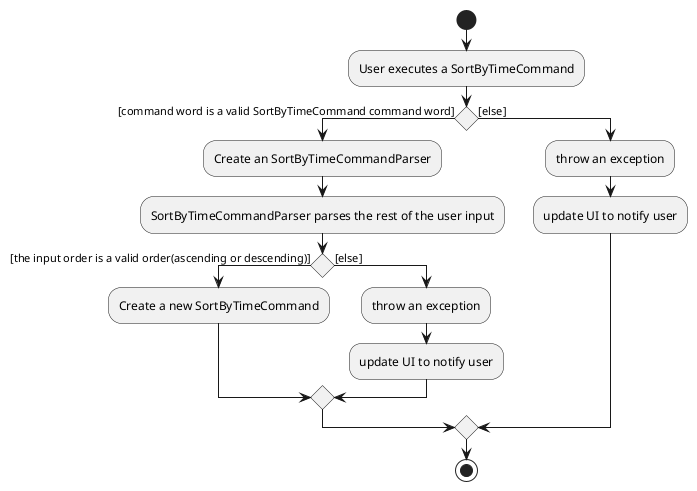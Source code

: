 @startuml
start
:User executes a SortByTimeCommand;

'Since the beta syntax does not support placing the condition outside the
'diamond we place it as the true branch instead.

if () then ([command word is a valid SortByTimeCommand command word])
    :Create an SortByTimeCommandParser;
    :SortByTimeCommandParser parses the rest of the user input;
    if () then ([the input order is a valid order(ascending or descending)])
        :Create a new SortByTimeCommand;
    else ([else])
        :throw an exception;
        :update UI to notify user;
    endif
else ([else])
    :throw an exception;
    :update UI to notify user;
endif
stop
@enduml